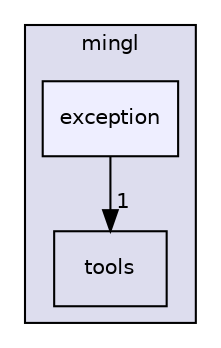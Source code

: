 digraph "/home/alexandre/Documents/sae_pacman/MinGL2/include/mingl/exception" {
  compound=true
  node [ fontsize="10", fontname="Helvetica"];
  edge [ labelfontsize="10", labelfontname="Helvetica"];
  subgraph clusterdir_f8c624517f1fa416a29e3faa06af59b8 {
    graph [ bgcolor="#ddddee", pencolor="black", label="mingl" fontname="Helvetica", fontsize="10", URL="dir_f8c624517f1fa416a29e3faa06af59b8.html"]
  dir_4b4e0498cebc9392beeb6167d5359ede [shape=box label="tools" URL="dir_4b4e0498cebc9392beeb6167d5359ede.html"];
  dir_62c135800233cbe5df43a13b507232c7 [shape=box, label="exception", style="filled", fillcolor="#eeeeff", pencolor="black", URL="dir_62c135800233cbe5df43a13b507232c7.html"];
  }
  dir_62c135800233cbe5df43a13b507232c7->dir_4b4e0498cebc9392beeb6167d5359ede [headlabel="1", labeldistance=1.5 headhref="dir_000017_000021.html"];
}

